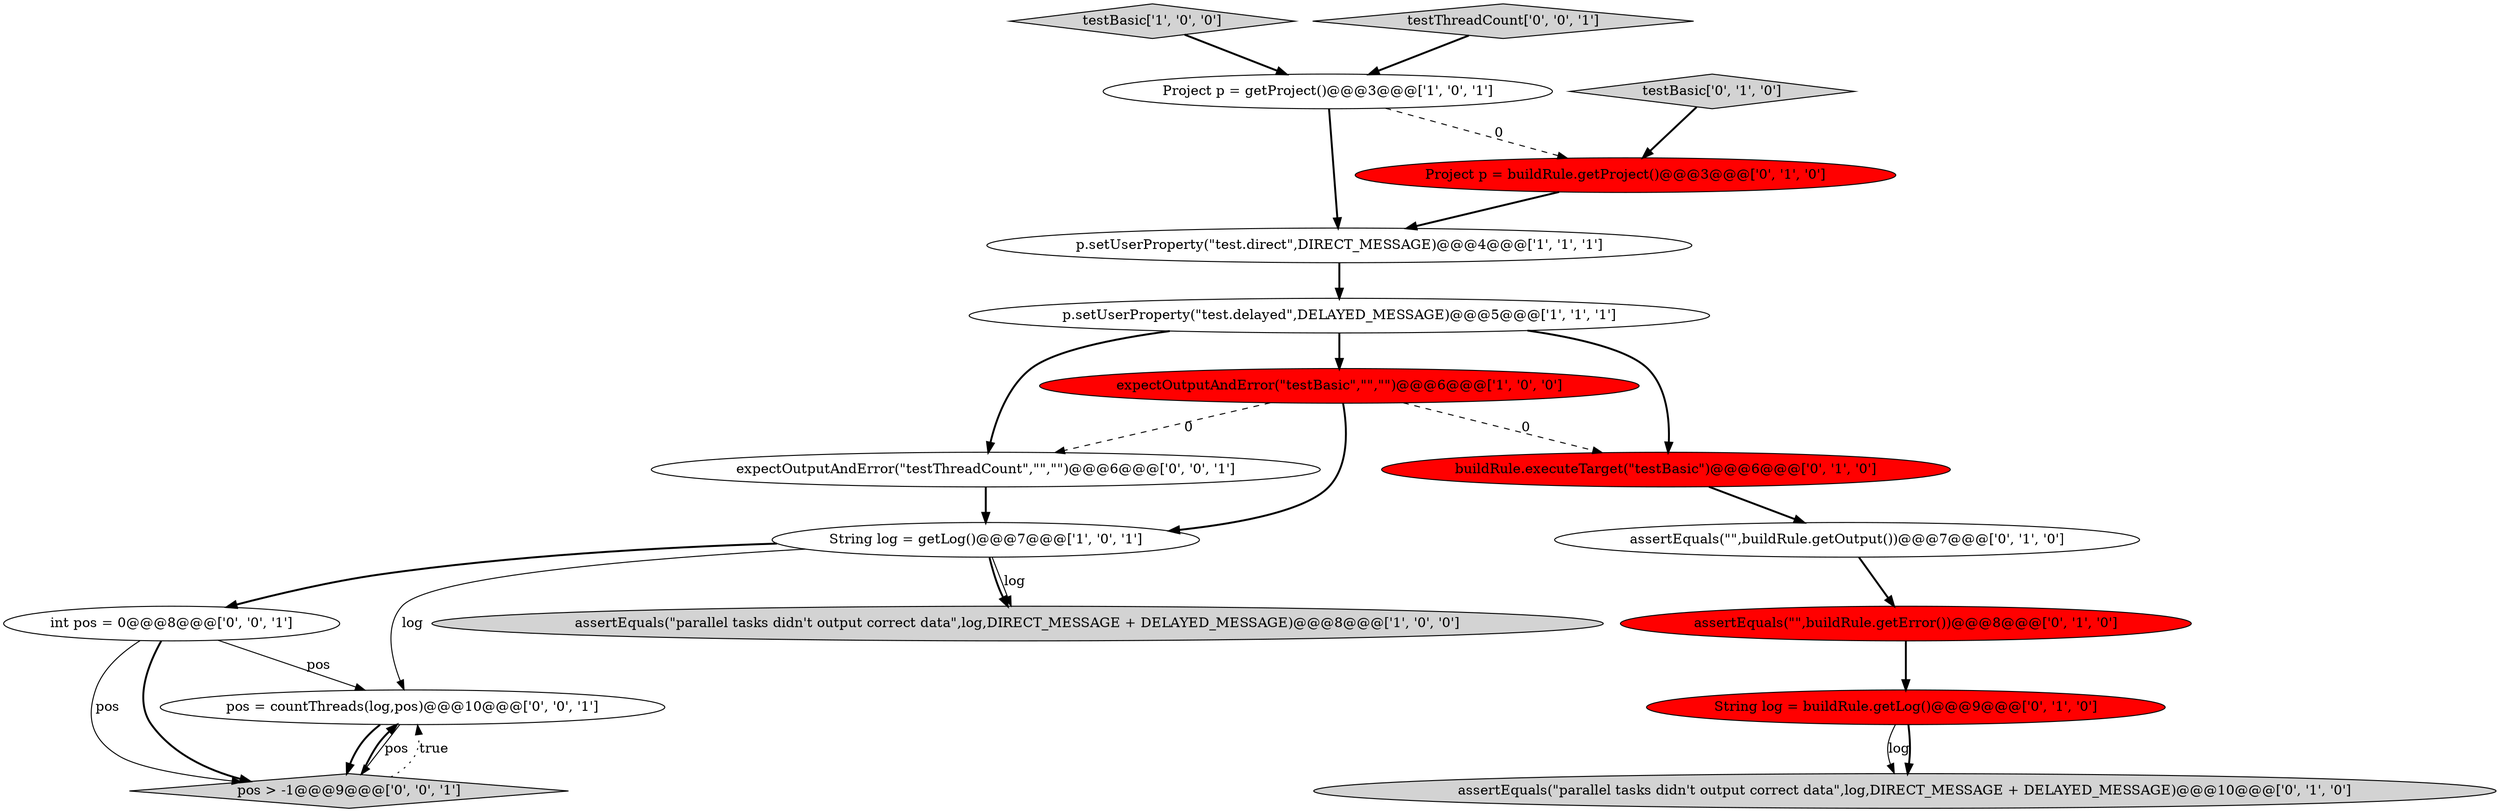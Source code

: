 digraph {
15 [style = filled, label = "expectOutputAndError(\"testThreadCount\",\"\",\"\")@@@6@@@['0', '0', '1']", fillcolor = white, shape = ellipse image = "AAA0AAABBB3BBB"];
16 [style = filled, label = "int pos = 0@@@8@@@['0', '0', '1']", fillcolor = white, shape = ellipse image = "AAA0AAABBB3BBB"];
11 [style = filled, label = "buildRule.executeTarget(\"testBasic\")@@@6@@@['0', '1', '0']", fillcolor = red, shape = ellipse image = "AAA1AAABBB2BBB"];
1 [style = filled, label = "testBasic['1', '0', '0']", fillcolor = lightgray, shape = diamond image = "AAA0AAABBB1BBB"];
4 [style = filled, label = "p.setUserProperty(\"test.direct\",DIRECT_MESSAGE)@@@4@@@['1', '1', '1']", fillcolor = white, shape = ellipse image = "AAA0AAABBB1BBB"];
2 [style = filled, label = "Project p = getProject()@@@3@@@['1', '0', '1']", fillcolor = white, shape = ellipse image = "AAA0AAABBB1BBB"];
17 [style = filled, label = "pos = countThreads(log,pos)@@@10@@@['0', '0', '1']", fillcolor = white, shape = ellipse image = "AAA0AAABBB3BBB"];
6 [style = filled, label = "p.setUserProperty(\"test.delayed\",DELAYED_MESSAGE)@@@5@@@['1', '1', '1']", fillcolor = white, shape = ellipse image = "AAA0AAABBB1BBB"];
10 [style = filled, label = "testBasic['0', '1', '0']", fillcolor = lightgray, shape = diamond image = "AAA0AAABBB2BBB"];
18 [style = filled, label = "testThreadCount['0', '0', '1']", fillcolor = lightgray, shape = diamond image = "AAA0AAABBB3BBB"];
14 [style = filled, label = "pos > -1@@@9@@@['0', '0', '1']", fillcolor = lightgray, shape = diamond image = "AAA0AAABBB3BBB"];
8 [style = filled, label = "assertEquals(\"parallel tasks didn't output correct data\",log,DIRECT_MESSAGE + DELAYED_MESSAGE)@@@10@@@['0', '1', '0']", fillcolor = lightgray, shape = ellipse image = "AAA0AAABBB2BBB"];
12 [style = filled, label = "assertEquals(\"\",buildRule.getError())@@@8@@@['0', '1', '0']", fillcolor = red, shape = ellipse image = "AAA1AAABBB2BBB"];
5 [style = filled, label = "assertEquals(\"parallel tasks didn't output correct data\",log,DIRECT_MESSAGE + DELAYED_MESSAGE)@@@8@@@['1', '0', '0']", fillcolor = lightgray, shape = ellipse image = "AAA0AAABBB1BBB"];
13 [style = filled, label = "assertEquals(\"\",buildRule.getOutput())@@@7@@@['0', '1', '0']", fillcolor = white, shape = ellipse image = "AAA0AAABBB2BBB"];
7 [style = filled, label = "String log = buildRule.getLog()@@@9@@@['0', '1', '0']", fillcolor = red, shape = ellipse image = "AAA1AAABBB2BBB"];
3 [style = filled, label = "String log = getLog()@@@7@@@['1', '0', '1']", fillcolor = white, shape = ellipse image = "AAA0AAABBB1BBB"];
0 [style = filled, label = "expectOutputAndError(\"testBasic\",\"\",\"\")@@@6@@@['1', '0', '0']", fillcolor = red, shape = ellipse image = "AAA1AAABBB1BBB"];
9 [style = filled, label = "Project p = buildRule.getProject()@@@3@@@['0', '1', '0']", fillcolor = red, shape = ellipse image = "AAA1AAABBB2BBB"];
0->3 [style = bold, label=""];
4->6 [style = bold, label=""];
9->4 [style = bold, label=""];
7->8 [style = solid, label="log"];
0->15 [style = dashed, label="0"];
14->17 [style = bold, label=""];
0->11 [style = dashed, label="0"];
6->0 [style = bold, label=""];
3->16 [style = bold, label=""];
18->2 [style = bold, label=""];
7->8 [style = bold, label=""];
15->3 [style = bold, label=""];
2->4 [style = bold, label=""];
12->7 [style = bold, label=""];
6->15 [style = bold, label=""];
14->17 [style = dotted, label="true"];
16->17 [style = solid, label="pos"];
3->5 [style = bold, label=""];
13->12 [style = bold, label=""];
16->14 [style = solid, label="pos"];
17->14 [style = bold, label=""];
2->9 [style = dashed, label="0"];
6->11 [style = bold, label=""];
11->13 [style = bold, label=""];
17->14 [style = solid, label="pos"];
3->5 [style = solid, label="log"];
16->14 [style = bold, label=""];
3->17 [style = solid, label="log"];
1->2 [style = bold, label=""];
10->9 [style = bold, label=""];
}
